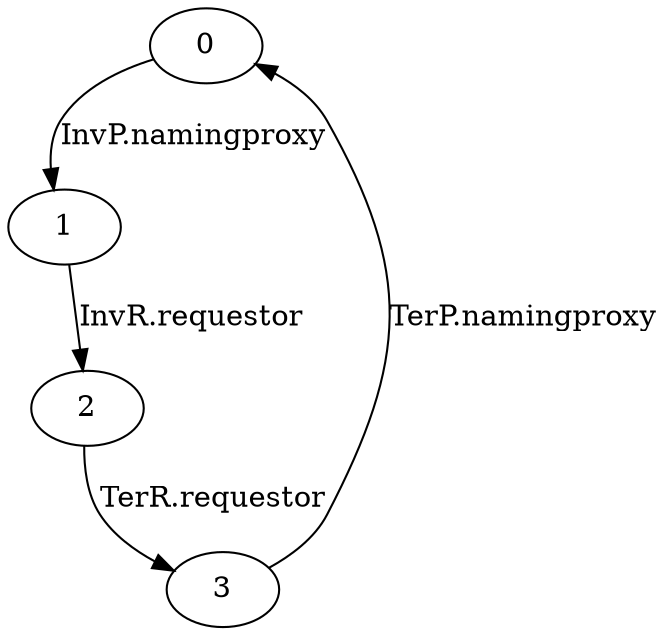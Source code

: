 digraph G {
  0 -> 1 [ label="InvP.namingproxy" ];
  1 -> 2 [ label="InvR.requestor" ];
  2 -> 3 [ label="TerR.requestor" ];
  3 -> 0 [ label="TerP.namingproxy" ];
}
